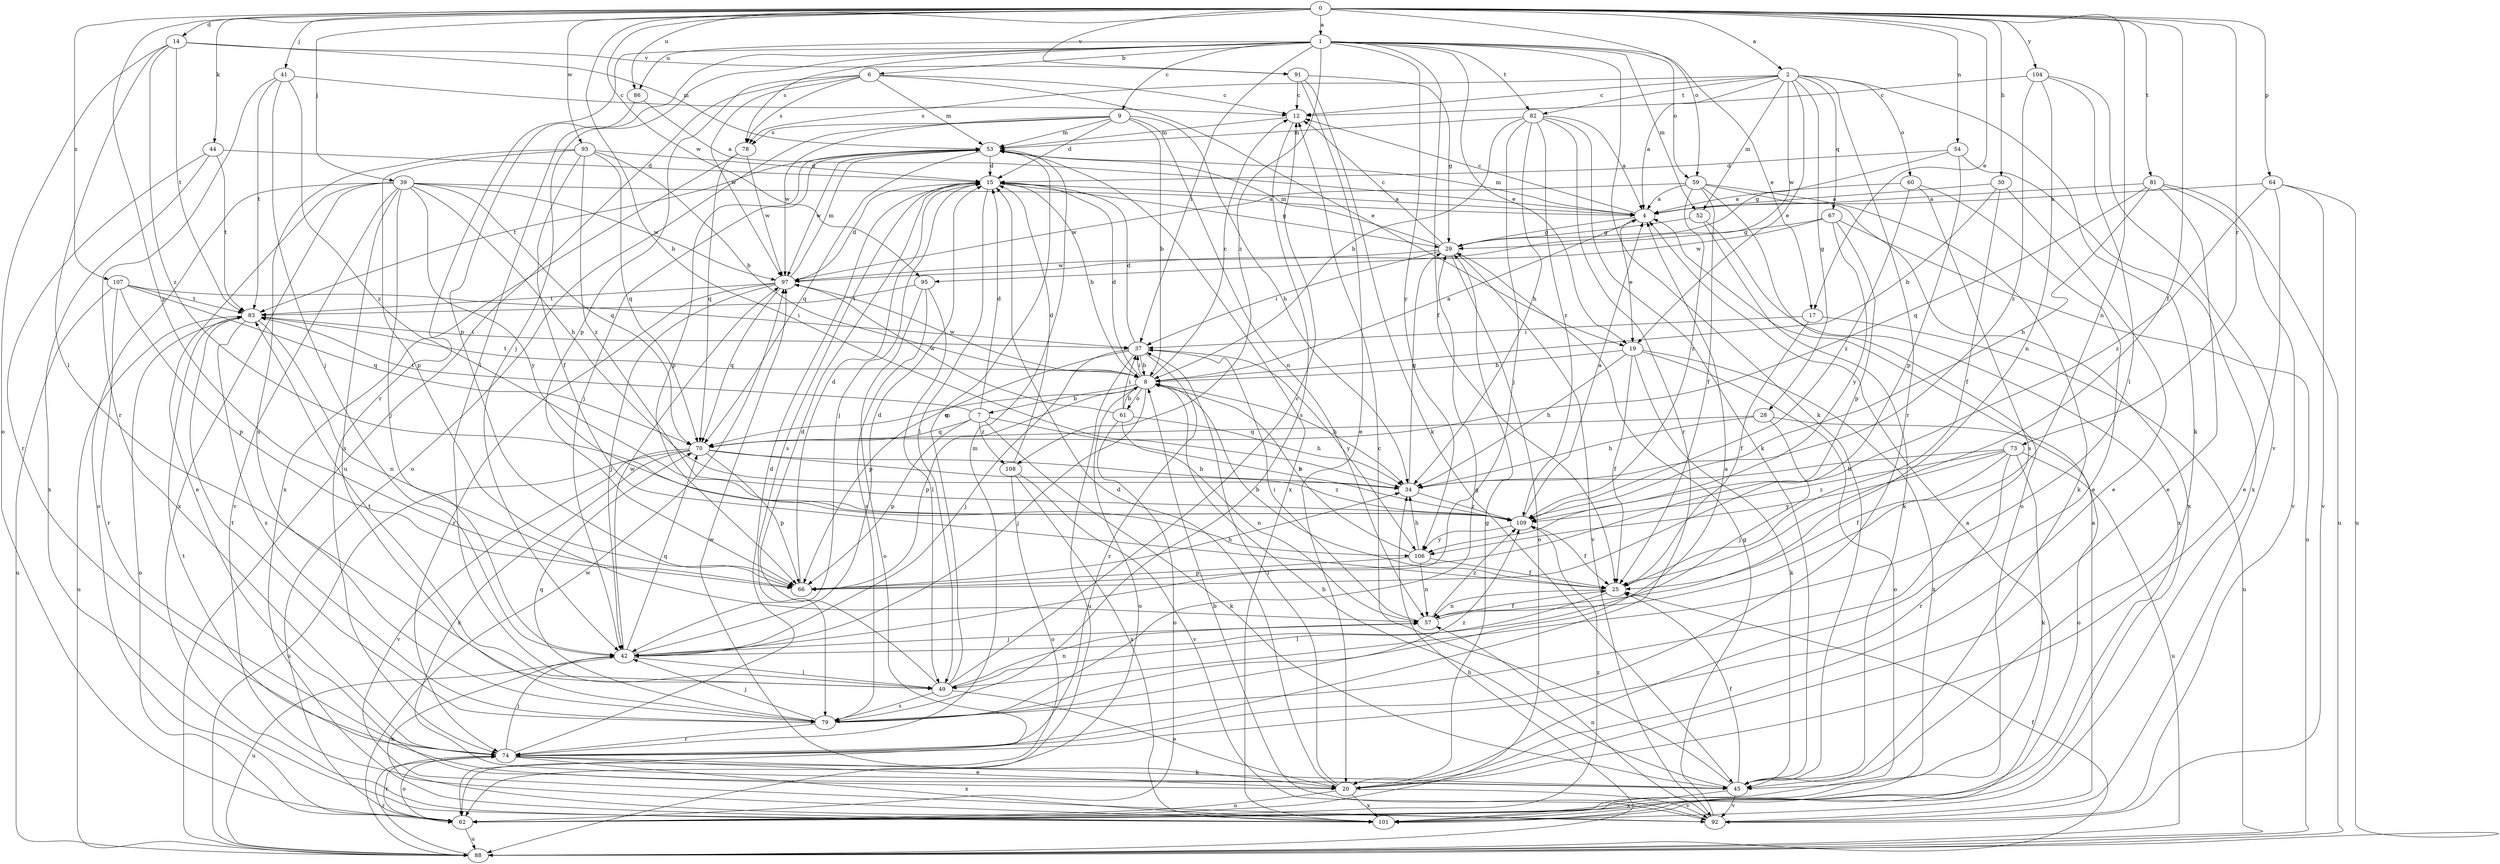 strict digraph  {
0;
1;
2;
4;
6;
7;
8;
9;
12;
14;
15;
17;
19;
20;
25;
28;
29;
30;
34;
37;
39;
41;
42;
44;
45;
49;
52;
53;
54;
57;
59;
60;
61;
62;
64;
66;
67;
70;
73;
74;
78;
79;
81;
82;
83;
86;
88;
91;
92;
93;
95;
97;
101;
104;
106;
107;
108;
109;
0 -> 1  [label=a];
0 -> 2  [label=a];
0 -> 14  [label=d];
0 -> 17  [label=e];
0 -> 25  [label=f];
0 -> 30  [label=h];
0 -> 34  [label=h];
0 -> 39  [label=j];
0 -> 41  [label=j];
0 -> 44  [label=k];
0 -> 54  [label=n];
0 -> 57  [label=n];
0 -> 59  [label=o];
0 -> 64  [label=p];
0 -> 66  [label=p];
0 -> 73  [label=r];
0 -> 81  [label=t];
0 -> 86  [label=u];
0 -> 91  [label=v];
0 -> 93  [label=w];
0 -> 95  [label=w];
0 -> 104  [label=y];
0 -> 107  [label=z];
1 -> 6  [label=b];
1 -> 9  [label=c];
1 -> 17  [label=e];
1 -> 19  [label=e];
1 -> 25  [label=f];
1 -> 37  [label=i];
1 -> 42  [label=j];
1 -> 45  [label=k];
1 -> 49  [label=l];
1 -> 52  [label=m];
1 -> 59  [label=o];
1 -> 74  [label=r];
1 -> 78  [label=s];
1 -> 82  [label=t];
1 -> 86  [label=u];
1 -> 106  [label=y];
1 -> 108  [label=z];
2 -> 4  [label=a];
2 -> 12  [label=c];
2 -> 19  [label=e];
2 -> 28  [label=g];
2 -> 45  [label=k];
2 -> 52  [label=m];
2 -> 60  [label=o];
2 -> 67  [label=q];
2 -> 74  [label=r];
2 -> 78  [label=s];
2 -> 82  [label=t];
2 -> 95  [label=w];
4 -> 12  [label=c];
4 -> 19  [label=e];
4 -> 29  [label=g];
4 -> 53  [label=m];
6 -> 12  [label=c];
6 -> 19  [label=e];
6 -> 53  [label=m];
6 -> 66  [label=p];
6 -> 78  [label=s];
6 -> 88  [label=u];
6 -> 97  [label=w];
7 -> 15  [label=d];
7 -> 45  [label=k];
7 -> 66  [label=p];
7 -> 70  [label=q];
7 -> 83  [label=t];
7 -> 108  [label=z];
7 -> 109  [label=z];
8 -> 4  [label=a];
8 -> 7  [label=b];
8 -> 12  [label=c];
8 -> 15  [label=d];
8 -> 34  [label=h];
8 -> 37  [label=i];
8 -> 42  [label=j];
8 -> 61  [label=o];
8 -> 62  [label=o];
8 -> 66  [label=p];
8 -> 70  [label=q];
8 -> 83  [label=t];
8 -> 97  [label=w];
9 -> 8  [label=b];
9 -> 15  [label=d];
9 -> 34  [label=h];
9 -> 53  [label=m];
9 -> 57  [label=n];
9 -> 62  [label=o];
9 -> 78  [label=s];
9 -> 97  [label=w];
12 -> 53  [label=m];
12 -> 79  [label=s];
14 -> 49  [label=l];
14 -> 53  [label=m];
14 -> 62  [label=o];
14 -> 83  [label=t];
14 -> 91  [label=v];
14 -> 109  [label=z];
15 -> 4  [label=a];
15 -> 8  [label=b];
15 -> 29  [label=g];
15 -> 42  [label=j];
15 -> 49  [label=l];
15 -> 79  [label=s];
17 -> 25  [label=f];
17 -> 37  [label=i];
17 -> 88  [label=u];
19 -> 8  [label=b];
19 -> 25  [label=f];
19 -> 34  [label=h];
19 -> 45  [label=k];
19 -> 62  [label=o];
19 -> 101  [label=x];
20 -> 15  [label=d];
20 -> 29  [label=g];
20 -> 37  [label=i];
20 -> 62  [label=o];
20 -> 92  [label=v];
20 -> 97  [label=w];
20 -> 101  [label=x];
25 -> 8  [label=b];
25 -> 49  [label=l];
25 -> 57  [label=n];
28 -> 34  [label=h];
28 -> 42  [label=j];
28 -> 62  [label=o];
28 -> 70  [label=q];
29 -> 12  [label=c];
29 -> 37  [label=i];
29 -> 53  [label=m];
29 -> 62  [label=o];
29 -> 92  [label=v];
29 -> 97  [label=w];
30 -> 4  [label=a];
30 -> 8  [label=b];
30 -> 20  [label=e];
30 -> 25  [label=f];
34 -> 29  [label=g];
34 -> 109  [label=z];
37 -> 8  [label=b];
37 -> 15  [label=d];
37 -> 42  [label=j];
37 -> 66  [label=p];
37 -> 74  [label=r];
37 -> 88  [label=u];
37 -> 106  [label=y];
39 -> 4  [label=a];
39 -> 20  [label=e];
39 -> 34  [label=h];
39 -> 42  [label=j];
39 -> 62  [label=o];
39 -> 70  [label=q];
39 -> 79  [label=s];
39 -> 92  [label=v];
39 -> 97  [label=w];
39 -> 101  [label=x];
39 -> 106  [label=y];
41 -> 12  [label=c];
41 -> 42  [label=j];
41 -> 74  [label=r];
41 -> 83  [label=t];
41 -> 109  [label=z];
42 -> 15  [label=d];
42 -> 49  [label=l];
42 -> 70  [label=q];
42 -> 88  [label=u];
42 -> 97  [label=w];
42 -> 101  [label=x];
44 -> 15  [label=d];
44 -> 74  [label=r];
44 -> 83  [label=t];
44 -> 101  [label=x];
45 -> 8  [label=b];
45 -> 12  [label=c];
45 -> 25  [label=f];
45 -> 83  [label=t];
45 -> 92  [label=v];
45 -> 101  [label=x];
49 -> 12  [label=c];
49 -> 15  [label=d];
49 -> 20  [label=e];
49 -> 53  [label=m];
49 -> 57  [label=n];
49 -> 79  [label=s];
49 -> 83  [label=t];
52 -> 29  [label=g];
52 -> 45  [label=k];
52 -> 101  [label=x];
53 -> 15  [label=d];
53 -> 42  [label=j];
53 -> 66  [label=p];
53 -> 70  [label=q];
53 -> 83  [label=t];
53 -> 97  [label=w];
53 -> 101  [label=x];
54 -> 15  [label=d];
54 -> 29  [label=g];
54 -> 66  [label=p];
54 -> 101  [label=x];
57 -> 25  [label=f];
57 -> 37  [label=i];
57 -> 42  [label=j];
57 -> 109  [label=z];
59 -> 4  [label=a];
59 -> 25  [label=f];
59 -> 45  [label=k];
59 -> 62  [label=o];
59 -> 97  [label=w];
59 -> 101  [label=x];
59 -> 109  [label=z];
60 -> 4  [label=a];
60 -> 20  [label=e];
60 -> 79  [label=s];
60 -> 109  [label=z];
61 -> 8  [label=b];
61 -> 34  [label=h];
61 -> 37  [label=i];
61 -> 57  [label=n];
61 -> 62  [label=o];
61 -> 97  [label=w];
62 -> 74  [label=r];
62 -> 88  [label=u];
62 -> 109  [label=z];
64 -> 4  [label=a];
64 -> 20  [label=e];
64 -> 88  [label=u];
64 -> 92  [label=v];
64 -> 109  [label=z];
66 -> 15  [label=d];
66 -> 34  [label=h];
67 -> 29  [label=g];
67 -> 66  [label=p];
67 -> 88  [label=u];
67 -> 97  [label=w];
67 -> 106  [label=y];
70 -> 34  [label=h];
70 -> 45  [label=k];
70 -> 66  [label=p];
70 -> 88  [label=u];
70 -> 92  [label=v];
70 -> 109  [label=z];
73 -> 25  [label=f];
73 -> 34  [label=h];
73 -> 45  [label=k];
73 -> 74  [label=r];
73 -> 88  [label=u];
73 -> 106  [label=y];
73 -> 109  [label=z];
74 -> 15  [label=d];
74 -> 20  [label=e];
74 -> 42  [label=j];
74 -> 45  [label=k];
74 -> 53  [label=m];
74 -> 62  [label=o];
74 -> 101  [label=x];
78 -> 70  [label=q];
78 -> 97  [label=w];
78 -> 101  [label=x];
79 -> 4  [label=a];
79 -> 29  [label=g];
79 -> 42  [label=j];
79 -> 70  [label=q];
79 -> 74  [label=r];
79 -> 83  [label=t];
79 -> 109  [label=z];
81 -> 4  [label=a];
81 -> 20  [label=e];
81 -> 34  [label=h];
81 -> 70  [label=q];
81 -> 88  [label=u];
81 -> 92  [label=v];
82 -> 4  [label=a];
82 -> 8  [label=b];
82 -> 34  [label=h];
82 -> 42  [label=j];
82 -> 45  [label=k];
82 -> 53  [label=m];
82 -> 74  [label=r];
82 -> 109  [label=z];
83 -> 37  [label=i];
83 -> 57  [label=n];
83 -> 62  [label=o];
83 -> 79  [label=s];
83 -> 88  [label=u];
86 -> 4  [label=a];
86 -> 66  [label=p];
88 -> 25  [label=f];
88 -> 34  [label=h];
88 -> 74  [label=r];
88 -> 97  [label=w];
91 -> 12  [label=c];
91 -> 20  [label=e];
91 -> 29  [label=g];
91 -> 45  [label=k];
92 -> 4  [label=a];
92 -> 8  [label=b];
92 -> 29  [label=g];
92 -> 57  [label=n];
93 -> 8  [label=b];
93 -> 15  [label=d];
93 -> 25  [label=f];
93 -> 66  [label=p];
93 -> 70  [label=q];
93 -> 79  [label=s];
93 -> 109  [label=z];
95 -> 49  [label=l];
95 -> 62  [label=o];
95 -> 79  [label=s];
95 -> 83  [label=t];
97 -> 15  [label=d];
97 -> 42  [label=j];
97 -> 53  [label=m];
97 -> 70  [label=q];
97 -> 74  [label=r];
97 -> 83  [label=t];
101 -> 4  [label=a];
104 -> 12  [label=c];
104 -> 49  [label=l];
104 -> 57  [label=n];
104 -> 92  [label=v];
104 -> 109  [label=z];
106 -> 8  [label=b];
106 -> 25  [label=f];
106 -> 34  [label=h];
106 -> 57  [label=n];
106 -> 66  [label=p];
107 -> 37  [label=i];
107 -> 66  [label=p];
107 -> 70  [label=q];
107 -> 74  [label=r];
107 -> 83  [label=t];
107 -> 88  [label=u];
108 -> 15  [label=d];
108 -> 62  [label=o];
108 -> 92  [label=v];
108 -> 101  [label=x];
109 -> 4  [label=a];
109 -> 25  [label=f];
109 -> 106  [label=y];
}
